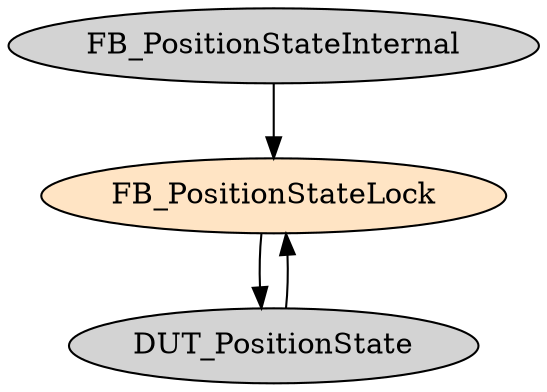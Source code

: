 digraph FB_PositionStateLock {
     node [style=filled]
    FB_PositionStateLock [fillcolor = bisque];
    DUT_PositionState -> FB_PositionStateLock;
    FB_PositionStateInternal -> FB_PositionStateLock;
    FB_PositionStateLock -> DUT_PositionState;
}
